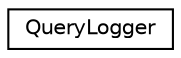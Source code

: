 digraph "Graphical Class Hierarchy"
{
  edge [fontname="Helvetica",fontsize="10",labelfontname="Helvetica",labelfontsize="10"];
  node [fontname="Helvetica",fontsize="10",shape=record];
  rankdir="LR";
  Node1 [label="QueryLogger",height=0.2,width=0.4,color="black", fillcolor="white", style="filled",URL="$class_cake_1_1_database_1_1_log_1_1_query_logger.html"];
}
